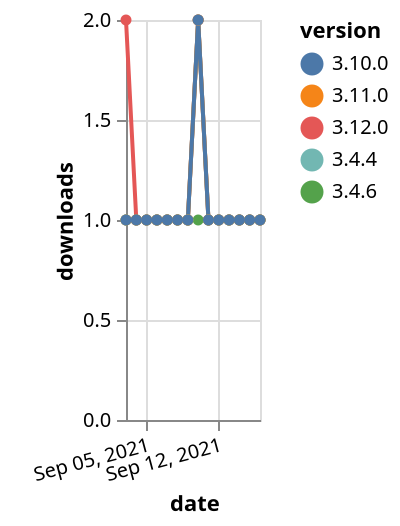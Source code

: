 {"$schema": "https://vega.github.io/schema/vega-lite/v5.json", "description": "A simple bar chart with embedded data.", "data": {"values": [{"date": "2021-09-03", "total": 184, "delta": 2, "version": "3.12.0"}, {"date": "2021-09-04", "total": 185, "delta": 1, "version": "3.12.0"}, {"date": "2021-09-05", "total": 186, "delta": 1, "version": "3.12.0"}, {"date": "2021-09-06", "total": 187, "delta": 1, "version": "3.12.0"}, {"date": "2021-09-07", "total": 188, "delta": 1, "version": "3.12.0"}, {"date": "2021-09-08", "total": 189, "delta": 1, "version": "3.12.0"}, {"date": "2021-09-09", "total": 190, "delta": 1, "version": "3.12.0"}, {"date": "2021-09-10", "total": 192, "delta": 2, "version": "3.12.0"}, {"date": "2021-09-11", "total": 193, "delta": 1, "version": "3.12.0"}, {"date": "2021-09-12", "total": 194, "delta": 1, "version": "3.12.0"}, {"date": "2021-09-13", "total": 195, "delta": 1, "version": "3.12.0"}, {"date": "2021-09-14", "total": 196, "delta": 1, "version": "3.12.0"}, {"date": "2021-09-15", "total": 197, "delta": 1, "version": "3.12.0"}, {"date": "2021-09-16", "total": 198, "delta": 1, "version": "3.12.0"}, {"date": "2021-09-03", "total": 172, "delta": 1, "version": "3.4.6"}, {"date": "2021-09-04", "total": 173, "delta": 1, "version": "3.4.6"}, {"date": "2021-09-05", "total": 174, "delta": 1, "version": "3.4.6"}, {"date": "2021-09-06", "total": 175, "delta": 1, "version": "3.4.6"}, {"date": "2021-09-07", "total": 176, "delta": 1, "version": "3.4.6"}, {"date": "2021-09-08", "total": 177, "delta": 1, "version": "3.4.6"}, {"date": "2021-09-09", "total": 178, "delta": 1, "version": "3.4.6"}, {"date": "2021-09-10", "total": 179, "delta": 1, "version": "3.4.6"}, {"date": "2021-09-11", "total": 180, "delta": 1, "version": "3.4.6"}, {"date": "2021-09-12", "total": 181, "delta": 1, "version": "3.4.6"}, {"date": "2021-09-13", "total": 182, "delta": 1, "version": "3.4.6"}, {"date": "2021-09-14", "total": 183, "delta": 1, "version": "3.4.6"}, {"date": "2021-09-15", "total": 184, "delta": 1, "version": "3.4.6"}, {"date": "2021-09-16", "total": 185, "delta": 1, "version": "3.4.6"}, {"date": "2021-09-03", "total": 210, "delta": 1, "version": "3.4.4"}, {"date": "2021-09-04", "total": 211, "delta": 1, "version": "3.4.4"}, {"date": "2021-09-05", "total": 212, "delta": 1, "version": "3.4.4"}, {"date": "2021-09-06", "total": 213, "delta": 1, "version": "3.4.4"}, {"date": "2021-09-07", "total": 214, "delta": 1, "version": "3.4.4"}, {"date": "2021-09-08", "total": 215, "delta": 1, "version": "3.4.4"}, {"date": "2021-09-09", "total": 216, "delta": 1, "version": "3.4.4"}, {"date": "2021-09-10", "total": 218, "delta": 2, "version": "3.4.4"}, {"date": "2021-09-11", "total": 219, "delta": 1, "version": "3.4.4"}, {"date": "2021-09-12", "total": 220, "delta": 1, "version": "3.4.4"}, {"date": "2021-09-13", "total": 221, "delta": 1, "version": "3.4.4"}, {"date": "2021-09-14", "total": 222, "delta": 1, "version": "3.4.4"}, {"date": "2021-09-15", "total": 223, "delta": 1, "version": "3.4.4"}, {"date": "2021-09-16", "total": 224, "delta": 1, "version": "3.4.4"}, {"date": "2021-09-03", "total": 147, "delta": 1, "version": "3.11.0"}, {"date": "2021-09-04", "total": 148, "delta": 1, "version": "3.11.0"}, {"date": "2021-09-05", "total": 149, "delta": 1, "version": "3.11.0"}, {"date": "2021-09-06", "total": 150, "delta": 1, "version": "3.11.0"}, {"date": "2021-09-07", "total": 151, "delta": 1, "version": "3.11.0"}, {"date": "2021-09-08", "total": 152, "delta": 1, "version": "3.11.0"}, {"date": "2021-09-09", "total": 153, "delta": 1, "version": "3.11.0"}, {"date": "2021-09-10", "total": 155, "delta": 2, "version": "3.11.0"}, {"date": "2021-09-11", "total": 156, "delta": 1, "version": "3.11.0"}, {"date": "2021-09-12", "total": 157, "delta": 1, "version": "3.11.0"}, {"date": "2021-09-13", "total": 158, "delta": 1, "version": "3.11.0"}, {"date": "2021-09-14", "total": 159, "delta": 1, "version": "3.11.0"}, {"date": "2021-09-15", "total": 160, "delta": 1, "version": "3.11.0"}, {"date": "2021-09-16", "total": 161, "delta": 1, "version": "3.11.0"}, {"date": "2021-09-03", "total": 161, "delta": 1, "version": "3.10.0"}, {"date": "2021-09-04", "total": 162, "delta": 1, "version": "3.10.0"}, {"date": "2021-09-05", "total": 163, "delta": 1, "version": "3.10.0"}, {"date": "2021-09-06", "total": 164, "delta": 1, "version": "3.10.0"}, {"date": "2021-09-07", "total": 165, "delta": 1, "version": "3.10.0"}, {"date": "2021-09-08", "total": 166, "delta": 1, "version": "3.10.0"}, {"date": "2021-09-09", "total": 167, "delta": 1, "version": "3.10.0"}, {"date": "2021-09-10", "total": 169, "delta": 2, "version": "3.10.0"}, {"date": "2021-09-11", "total": 170, "delta": 1, "version": "3.10.0"}, {"date": "2021-09-12", "total": 171, "delta": 1, "version": "3.10.0"}, {"date": "2021-09-13", "total": 172, "delta": 1, "version": "3.10.0"}, {"date": "2021-09-14", "total": 173, "delta": 1, "version": "3.10.0"}, {"date": "2021-09-15", "total": 174, "delta": 1, "version": "3.10.0"}, {"date": "2021-09-16", "total": 175, "delta": 1, "version": "3.10.0"}]}, "width": "container", "mark": {"type": "line", "point": {"filled": true}}, "encoding": {"x": {"field": "date", "type": "temporal", "timeUnit": "yearmonthdate", "title": "date", "axis": {"labelAngle": -15}}, "y": {"field": "delta", "type": "quantitative", "title": "downloads"}, "color": {"field": "version", "type": "nominal"}, "tooltip": {"field": "delta"}}}